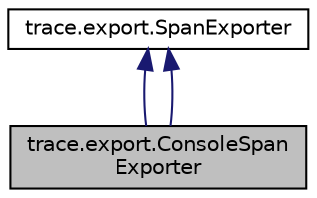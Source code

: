 digraph "trace.export.ConsoleSpanExporter"
{
 // LATEX_PDF_SIZE
  edge [fontname="Helvetica",fontsize="10",labelfontname="Helvetica",labelfontsize="10"];
  node [fontname="Helvetica",fontsize="10",shape=record];
  Node1 [label="trace.export.ConsoleSpan\lExporter",height=0.2,width=0.4,color="black", fillcolor="grey75", style="filled", fontcolor="black",tooltip=" "];
  Node2 -> Node1 [dir="back",color="midnightblue",fontsize="10",style="solid",fontname="Helvetica"];
  Node2 [label="trace.export.SpanExporter",height=0.2,width=0.4,color="black", fillcolor="white", style="filled",URL="$classtrace_1_1export_1_1SpanExporter.html",tooltip=" "];
  Node2 -> Node1 [dir="back",color="midnightblue",fontsize="10",style="solid",fontname="Helvetica"];
}
